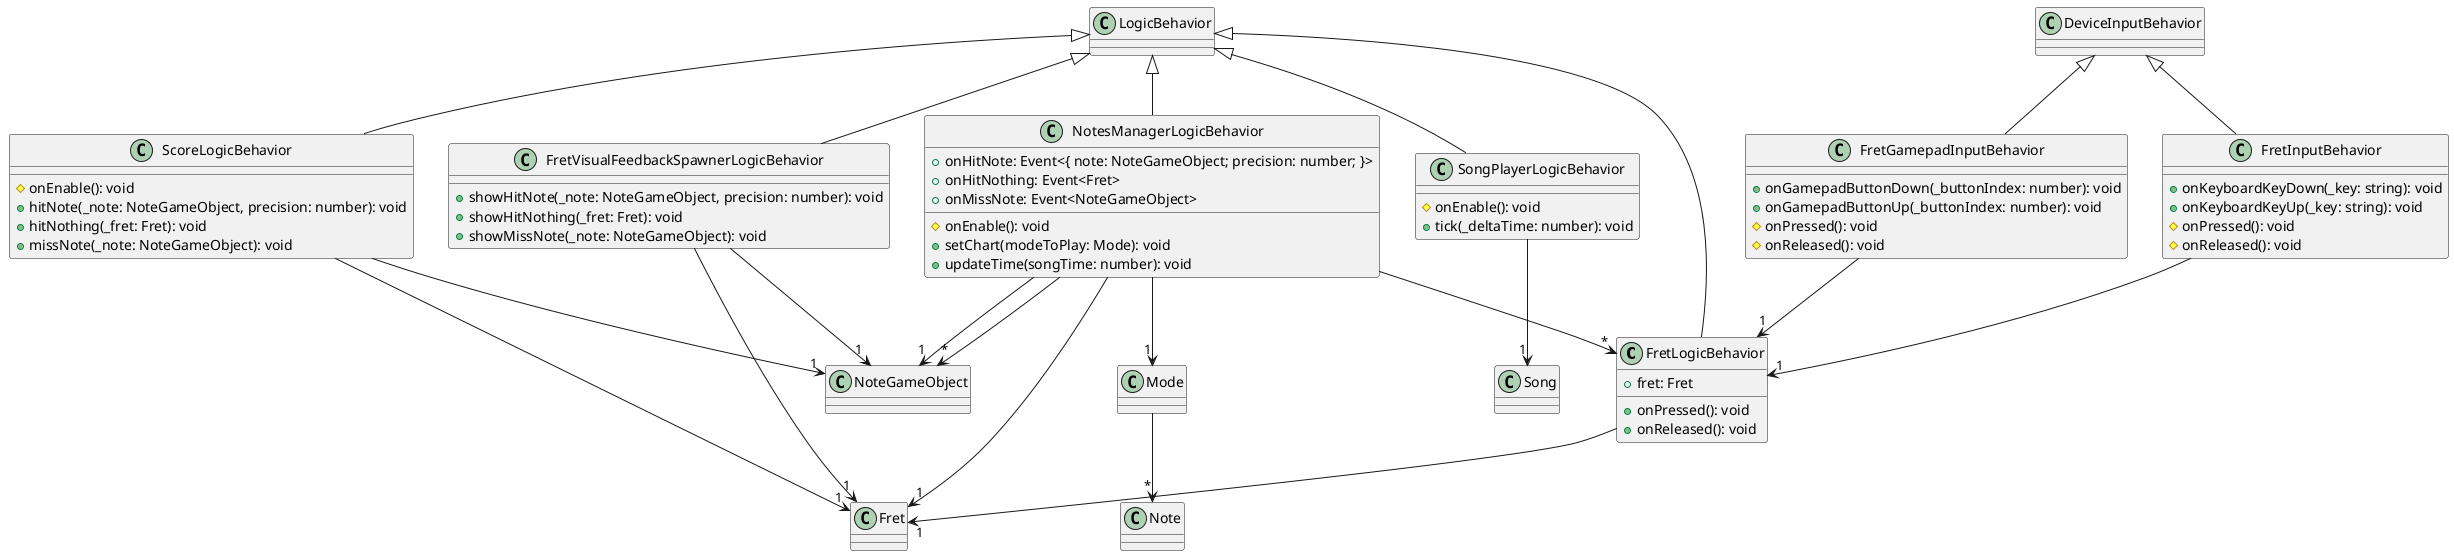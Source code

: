 @startuml
class FretLogicBehavior extends LogicBehavior {
    +fret: Fret
    +onPressed(): void
    +onReleased(): void
}
class FretGamepadInputBehavior extends DeviceInputBehavior {
    +onGamepadButtonDown(_buttonIndex: number): void
    +onGamepadButtonUp(_buttonIndex: number): void
    #onPressed(): void
    #onReleased(): void
}
class FretInputBehavior extends DeviceInputBehavior {
    +onKeyboardKeyDown(_key: string): void
    +onKeyboardKeyUp(_key: string): void
    #onPressed(): void
    #onReleased(): void
}
class FretVisualFeedbackSpawnerLogicBehavior extends LogicBehavior {
    +showHitNote(_note: NoteGameObject, precision: number): void
    +showHitNothing(_fret: Fret): void
    +showMissNote(_note: NoteGameObject): void
}
class NotesManagerLogicBehavior extends LogicBehavior {
    +onHitNote: Event<{ note: NoteGameObject; precision: number; }>
    +onHitNothing: Event<Fret>
    +onMissNote: Event<NoteGameObject>
    #onEnable(): void
    +setChart(modeToPlay: Mode): void
    +updateTime(songTime: number): void
}
class ScoreLogicBehavior extends LogicBehavior {
    #onEnable(): void
    +hitNote(_note: NoteGameObject, precision: number): void
    +hitNothing(_fret: Fret): void
    +missNote(_note: NoteGameObject): void
}
class SongPlayerLogicBehavior extends LogicBehavior {
    #onEnable(): void
    +tick(_deltaTime: number): void
}
FretLogicBehavior --> "1" Fret
FretGamepadInputBehavior --> "1" FretLogicBehavior
FretInputBehavior --> "1" FretLogicBehavior
FretVisualFeedbackSpawnerLogicBehavior --> "1" NoteGameObject
FretVisualFeedbackSpawnerLogicBehavior --> "1" Fret
Mode --> "*" Note
NotesManagerLogicBehavior --> "1" NoteGameObject
NotesManagerLogicBehavior --> "1" Fret
NotesManagerLogicBehavior --> "*" FretLogicBehavior
NotesManagerLogicBehavior --> "*" NoteGameObject
NotesManagerLogicBehavior --> "1" Mode
ScoreLogicBehavior --> "1" NoteGameObject
ScoreLogicBehavior --> "1" Fret
SongPlayerLogicBehavior --> "1" Song
@enduml